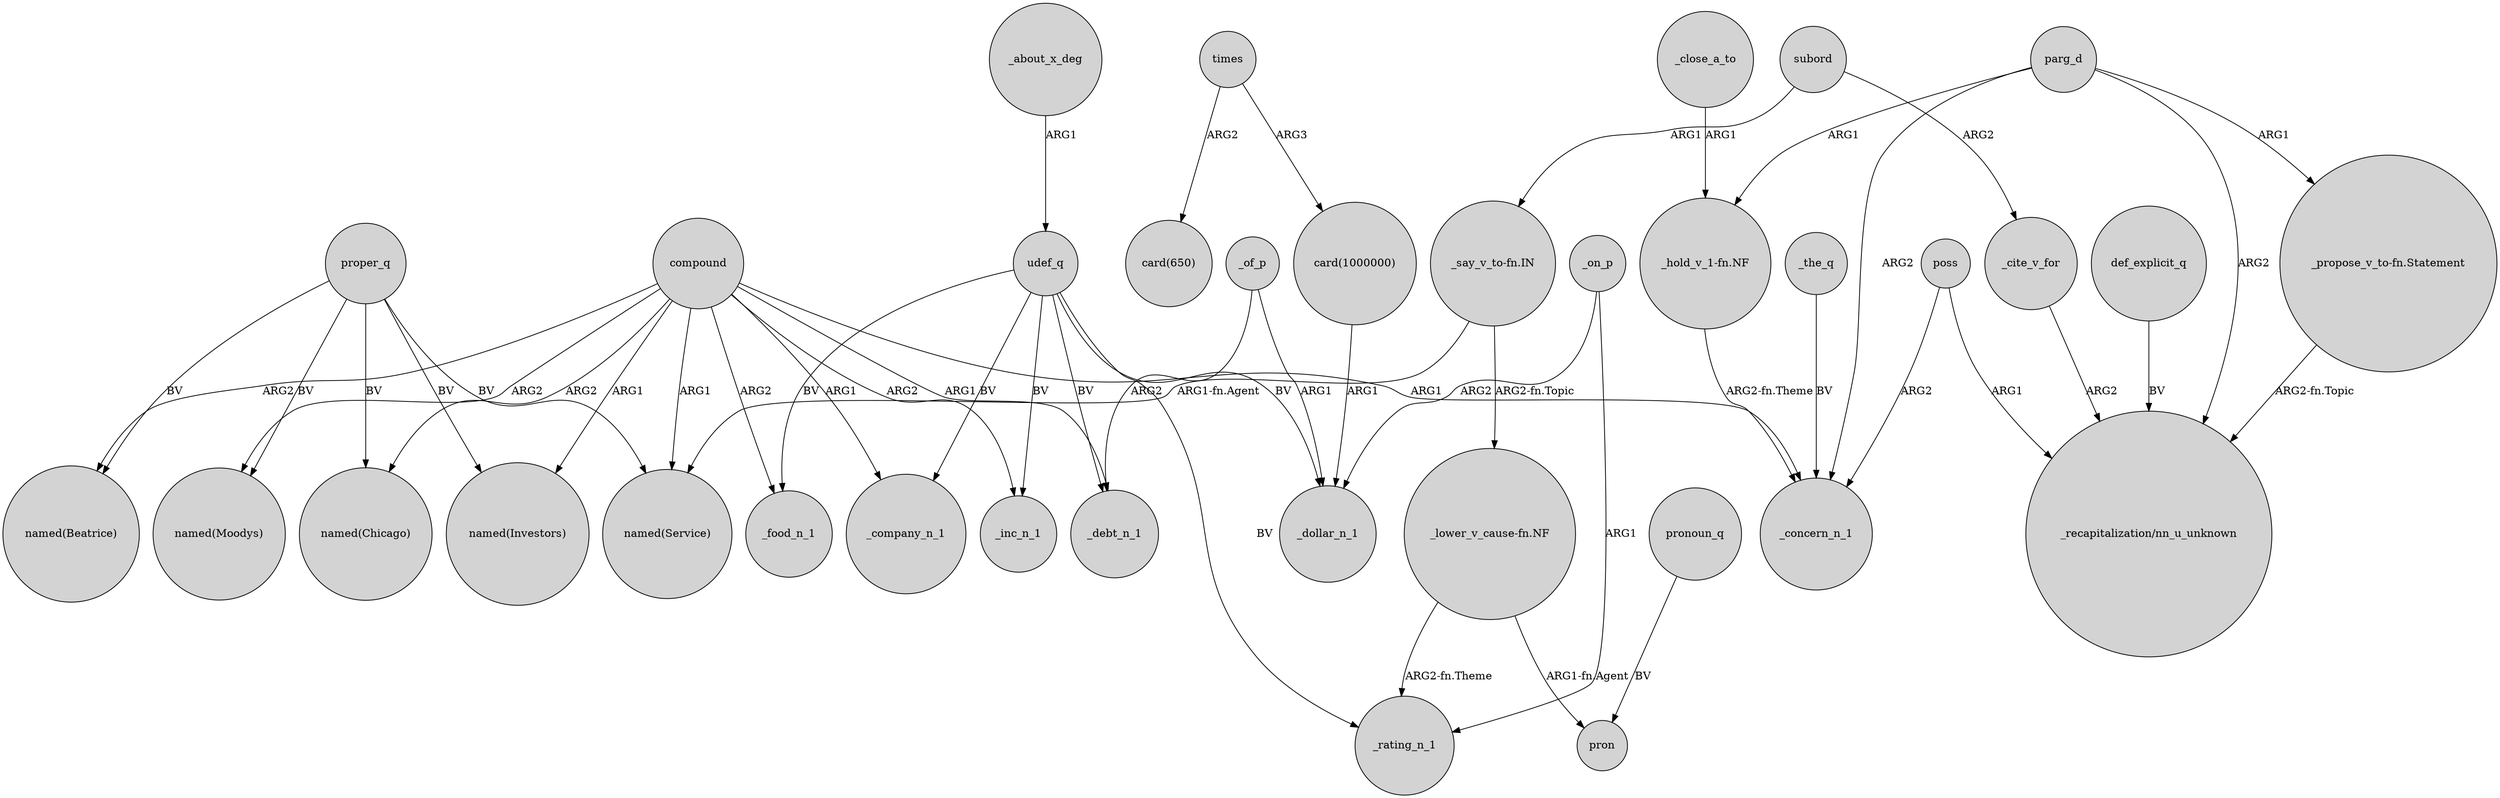 digraph {
	node [shape=circle style=filled]
	compound -> "named(Moodys)" [label=ARG2]
	"card(1000000)" -> _dollar_n_1 [label=ARG1]
	proper_q -> "named(Chicago)" [label=BV]
	compound -> _food_n_1 [label=ARG2]
	compound -> _debt_n_1 [label=ARG1]
	udef_q -> _inc_n_1 [label=BV]
	compound -> _concern_n_1 [label=ARG1]
	"_say_v_to-fn.IN" -> "named(Service)" [label="ARG1-fn.Agent"]
	poss -> _concern_n_1 [label=ARG2]
	udef_q -> _rating_n_1 [label=BV]
	udef_q -> _debt_n_1 [label=BV]
	_on_p -> _rating_n_1 [label=ARG1]
	_of_p -> _dollar_n_1 [label=ARG1]
	"_lower_v_cause-fn.NF" -> pron [label="ARG1-fn.Agent"]
	compound -> "named(Investors)" [label=ARG1]
	subord -> _cite_v_for [label=ARG2]
	compound -> _company_n_1 [label=ARG1]
	subord -> "_say_v_to-fn.IN" [label=ARG1]
	parg_d -> _concern_n_1 [label=ARG2]
	poss -> "_recapitalization/nn_u_unknown" [label=ARG1]
	"_propose_v_to-fn.Statement" -> "_recapitalization/nn_u_unknown" [label="ARG2-fn.Topic"]
	parg_d -> "_propose_v_to-fn.Statement" [label=ARG1]
	proper_q -> "named(Moodys)" [label=BV]
	parg_d -> "_recapitalization/nn_u_unknown" [label=ARG2]
	compound -> "named(Beatrice)" [label=ARG2]
	_about_x_deg -> udef_q [label=ARG1]
	compound -> "named(Chicago)" [label=ARG2]
	compound -> "named(Service)" [label=ARG1]
	udef_q -> _food_n_1 [label=BV]
	_the_q -> _concern_n_1 [label=BV]
	pronoun_q -> pron [label=BV]
	"_lower_v_cause-fn.NF" -> _rating_n_1 [label="ARG2-fn.Theme"]
	"_hold_v_1-fn.NF" -> _concern_n_1 [label="ARG2-fn.Theme"]
	times -> "card(1000000)" [label=ARG3]
	times -> "card(650)" [label=ARG2]
	_of_p -> _debt_n_1 [label=ARG2]
	proper_q -> "named(Service)" [label=BV]
	_cite_v_for -> "_recapitalization/nn_u_unknown" [label=ARG2]
	_on_p -> _dollar_n_1 [label=ARG2]
	def_explicit_q -> "_recapitalization/nn_u_unknown" [label=BV]
	parg_d -> "_hold_v_1-fn.NF" [label=ARG1]
	proper_q -> "named(Beatrice)" [label=BV]
	proper_q -> "named(Investors)" [label=BV]
	compound -> _inc_n_1 [label=ARG2]
	"_say_v_to-fn.IN" -> "_lower_v_cause-fn.NF" [label="ARG2-fn.Topic"]
	udef_q -> _company_n_1 [label=BV]
	_close_a_to -> "_hold_v_1-fn.NF" [label=ARG1]
	udef_q -> _dollar_n_1 [label=BV]
}

